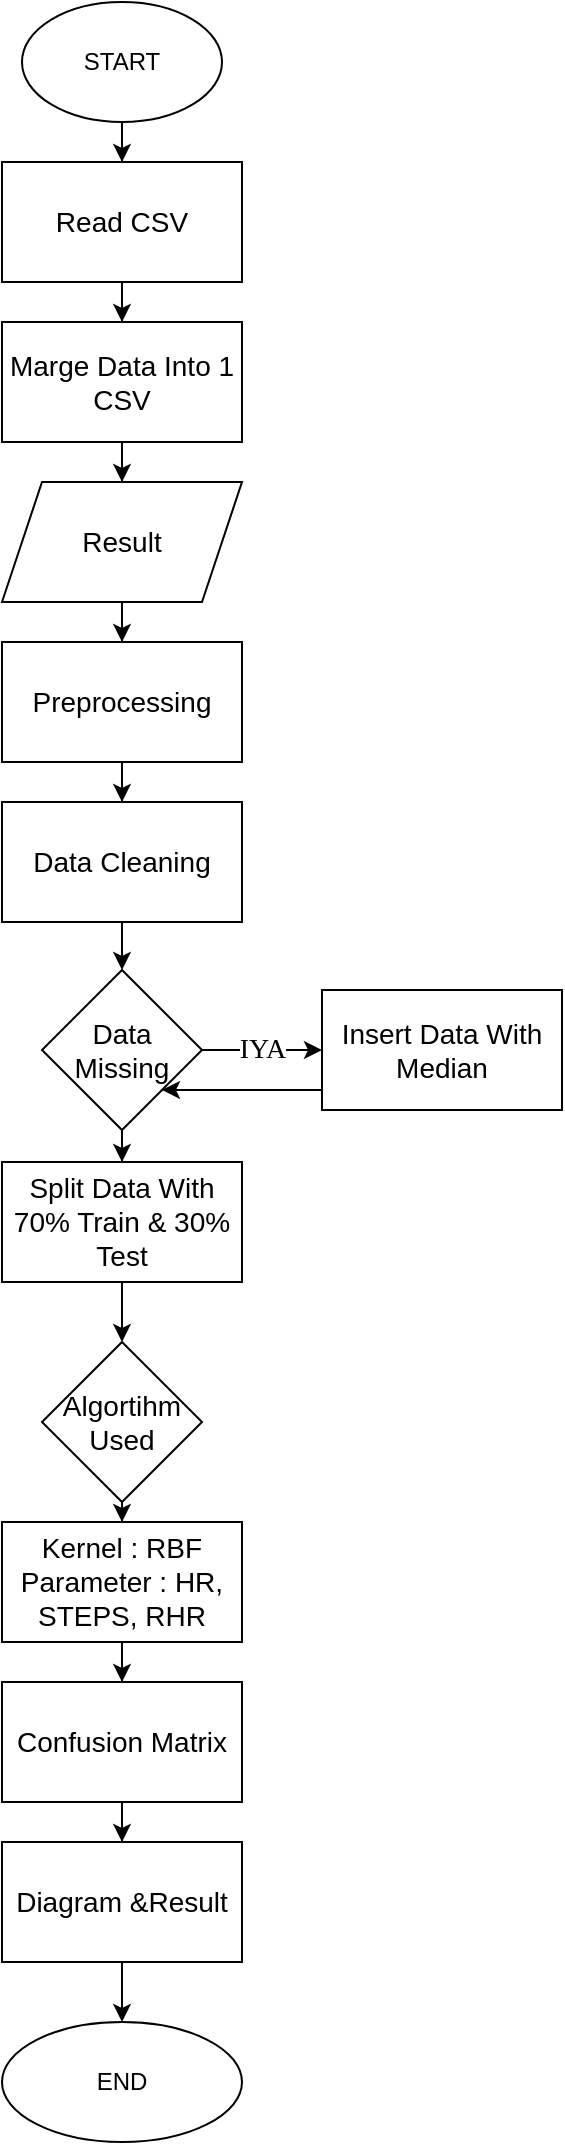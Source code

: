 <mxfile version="20.3.2" type="github">
  <diagram id="IacUqzhPJJ6-IzlOFpVc" name="Page-1">
    <mxGraphModel dx="1022" dy="403" grid="1" gridSize="10" guides="1" tooltips="1" connect="1" arrows="1" fold="1" page="1" pageScale="1" pageWidth="850" pageHeight="1100" math="0" shadow="0">
      <root>
        <mxCell id="0" />
        <mxCell id="1" parent="0" />
        <mxCell id="aBnuckODLoz87fu0lQgC-4" value="" style="edgeStyle=orthogonalEdgeStyle;rounded=0;orthogonalLoop=1;jettySize=auto;html=1;fontFamily=Times New Roman;fontSize=14;" edge="1" parent="1" source="aBnuckODLoz87fu0lQgC-2" target="aBnuckODLoz87fu0lQgC-3">
          <mxGeometry relative="1" as="geometry" />
        </mxCell>
        <mxCell id="aBnuckODLoz87fu0lQgC-2" value="START" style="ellipse;whiteSpace=wrap;html=1;" vertex="1" parent="1">
          <mxGeometry x="150" y="200" width="100" height="60" as="geometry" />
        </mxCell>
        <mxCell id="aBnuckODLoz87fu0lQgC-6" value="" style="edgeStyle=orthogonalEdgeStyle;rounded=0;orthogonalLoop=1;jettySize=auto;html=1;fontFamily=Times New Roman;fontSize=14;" edge="1" parent="1" source="aBnuckODLoz87fu0lQgC-3" target="aBnuckODLoz87fu0lQgC-5">
          <mxGeometry relative="1" as="geometry" />
        </mxCell>
        <mxCell id="aBnuckODLoz87fu0lQgC-3" value="&lt;font style=&quot;font-size: 14px;&quot;&gt;Read CSV&lt;/font&gt;" style="whiteSpace=wrap;html=1;" vertex="1" parent="1">
          <mxGeometry x="140" y="280" width="120" height="60" as="geometry" />
        </mxCell>
        <mxCell id="aBnuckODLoz87fu0lQgC-10" value="" style="edgeStyle=orthogonalEdgeStyle;rounded=0;orthogonalLoop=1;jettySize=auto;html=1;fontFamily=Times New Roman;fontSize=14;" edge="1" parent="1" source="aBnuckODLoz87fu0lQgC-5" target="aBnuckODLoz87fu0lQgC-9">
          <mxGeometry relative="1" as="geometry" />
        </mxCell>
        <mxCell id="aBnuckODLoz87fu0lQgC-5" value="&lt;span style=&quot;font-size: 14px;&quot;&gt;Marge Data Into 1 CSV&lt;/span&gt;" style="whiteSpace=wrap;html=1;" vertex="1" parent="1">
          <mxGeometry x="140" y="360" width="120" height="60" as="geometry" />
        </mxCell>
        <mxCell id="aBnuckODLoz87fu0lQgC-12" value="" style="edgeStyle=orthogonalEdgeStyle;rounded=0;orthogonalLoop=1;jettySize=auto;html=1;fontFamily=Times New Roman;fontSize=14;" edge="1" parent="1" source="aBnuckODLoz87fu0lQgC-9" target="aBnuckODLoz87fu0lQgC-11">
          <mxGeometry relative="1" as="geometry" />
        </mxCell>
        <mxCell id="aBnuckODLoz87fu0lQgC-9" value="&lt;font style=&quot;font-size: 14px;&quot;&gt;Result&lt;/font&gt;" style="shape=parallelogram;perimeter=parallelogramPerimeter;whiteSpace=wrap;html=1;fixedSize=1;" vertex="1" parent="1">
          <mxGeometry x="140" y="440" width="120" height="60" as="geometry" />
        </mxCell>
        <mxCell id="aBnuckODLoz87fu0lQgC-14" value="" style="edgeStyle=orthogonalEdgeStyle;rounded=0;orthogonalLoop=1;jettySize=auto;html=1;fontFamily=Times New Roman;fontSize=14;" edge="1" parent="1" source="aBnuckODLoz87fu0lQgC-11" target="aBnuckODLoz87fu0lQgC-13">
          <mxGeometry relative="1" as="geometry" />
        </mxCell>
        <mxCell id="aBnuckODLoz87fu0lQgC-11" value="&lt;span style=&quot;font-size: 14px;&quot;&gt;Preprocessing&lt;/span&gt;" style="whiteSpace=wrap;html=1;" vertex="1" parent="1">
          <mxGeometry x="140" y="520" width="120" height="60" as="geometry" />
        </mxCell>
        <mxCell id="aBnuckODLoz87fu0lQgC-16" value="" style="edgeStyle=orthogonalEdgeStyle;rounded=0;orthogonalLoop=1;jettySize=auto;html=1;fontFamily=Times New Roman;fontSize=14;" edge="1" parent="1" source="aBnuckODLoz87fu0lQgC-13" target="aBnuckODLoz87fu0lQgC-15">
          <mxGeometry relative="1" as="geometry" />
        </mxCell>
        <mxCell id="aBnuckODLoz87fu0lQgC-13" value="&lt;span style=&quot;font-size: 14px;&quot;&gt;Data Cleaning&lt;/span&gt;" style="whiteSpace=wrap;html=1;" vertex="1" parent="1">
          <mxGeometry x="140" y="600" width="120" height="60" as="geometry" />
        </mxCell>
        <mxCell id="aBnuckODLoz87fu0lQgC-18" value="IYA" style="edgeStyle=orthogonalEdgeStyle;rounded=0;orthogonalLoop=1;jettySize=auto;html=1;fontFamily=Times New Roman;fontSize=14;" edge="1" parent="1" source="aBnuckODLoz87fu0lQgC-15" target="aBnuckODLoz87fu0lQgC-17">
          <mxGeometry relative="1" as="geometry" />
        </mxCell>
        <mxCell id="aBnuckODLoz87fu0lQgC-20" value="" style="edgeStyle=orthogonalEdgeStyle;rounded=0;orthogonalLoop=1;jettySize=auto;html=1;fontFamily=Times New Roman;fontSize=14;" edge="1" parent="1" source="aBnuckODLoz87fu0lQgC-15" target="aBnuckODLoz87fu0lQgC-19">
          <mxGeometry relative="1" as="geometry" />
        </mxCell>
        <mxCell id="aBnuckODLoz87fu0lQgC-15" value="&lt;font style=&quot;font-size: 14px;&quot;&gt;Data Missing&lt;/font&gt;" style="rhombus;whiteSpace=wrap;html=1;" vertex="1" parent="1">
          <mxGeometry x="160" y="684" width="80" height="80" as="geometry" />
        </mxCell>
        <mxCell id="aBnuckODLoz87fu0lQgC-35" value="" style="edgeStyle=orthogonalEdgeStyle;rounded=0;orthogonalLoop=1;jettySize=auto;html=1;fontFamily=Helvetica;fontSize=14;entryX=1;entryY=1;entryDx=0;entryDy=0;" edge="1" parent="1" source="aBnuckODLoz87fu0lQgC-17" target="aBnuckODLoz87fu0lQgC-15">
          <mxGeometry relative="1" as="geometry">
            <mxPoint x="360" y="834" as="targetPoint" />
            <Array as="points">
              <mxPoint x="280" y="744" />
              <mxPoint x="280" y="744" />
            </Array>
          </mxGeometry>
        </mxCell>
        <mxCell id="aBnuckODLoz87fu0lQgC-17" value="&lt;font style=&quot;font-size: 14px;&quot;&gt;Insert Data With Median&lt;/font&gt;" style="whiteSpace=wrap;html=1;" vertex="1" parent="1">
          <mxGeometry x="300" y="694" width="120" height="60" as="geometry" />
        </mxCell>
        <mxCell id="aBnuckODLoz87fu0lQgC-22" value="" style="edgeStyle=orthogonalEdgeStyle;rounded=0;orthogonalLoop=1;jettySize=auto;html=1;fontFamily=Helvetica;fontSize=14;" edge="1" parent="1" source="aBnuckODLoz87fu0lQgC-19" target="aBnuckODLoz87fu0lQgC-21">
          <mxGeometry relative="1" as="geometry" />
        </mxCell>
        <mxCell id="aBnuckODLoz87fu0lQgC-19" value="&lt;font style=&quot;font-size: 14px;&quot;&gt;Split Data With 70% Train &amp;amp; 30% Test&lt;/font&gt;" style="whiteSpace=wrap;html=1;" vertex="1" parent="1">
          <mxGeometry x="140" y="780" width="120" height="60" as="geometry" />
        </mxCell>
        <mxCell id="aBnuckODLoz87fu0lQgC-24" value="" style="edgeStyle=orthogonalEdgeStyle;rounded=0;orthogonalLoop=1;jettySize=auto;html=1;fontFamily=Helvetica;fontSize=14;" edge="1" parent="1" source="aBnuckODLoz87fu0lQgC-21" target="aBnuckODLoz87fu0lQgC-23">
          <mxGeometry relative="1" as="geometry" />
        </mxCell>
        <mxCell id="aBnuckODLoz87fu0lQgC-21" value="&lt;font style=&quot;font-size: 14px;&quot;&gt;Algortihm Used&lt;/font&gt;" style="rhombus;whiteSpace=wrap;html=1;" vertex="1" parent="1">
          <mxGeometry x="160" y="870" width="80" height="80" as="geometry" />
        </mxCell>
        <mxCell id="aBnuckODLoz87fu0lQgC-26" value="" style="edgeStyle=orthogonalEdgeStyle;rounded=0;orthogonalLoop=1;jettySize=auto;html=1;fontFamily=Helvetica;fontSize=14;" edge="1" parent="1" source="aBnuckODLoz87fu0lQgC-23" target="aBnuckODLoz87fu0lQgC-25">
          <mxGeometry relative="1" as="geometry" />
        </mxCell>
        <mxCell id="aBnuckODLoz87fu0lQgC-23" value="&lt;font style=&quot;font-size: 14px;&quot;&gt;Kernel : RBF&lt;br&gt;Parameter : HR, STEPS, RHR&lt;/font&gt;" style="whiteSpace=wrap;html=1;" vertex="1" parent="1">
          <mxGeometry x="140" y="960" width="120" height="60" as="geometry" />
        </mxCell>
        <mxCell id="aBnuckODLoz87fu0lQgC-28" value="" style="edgeStyle=orthogonalEdgeStyle;rounded=0;orthogonalLoop=1;jettySize=auto;html=1;fontFamily=Helvetica;fontSize=14;" edge="1" parent="1" source="aBnuckODLoz87fu0lQgC-25" target="aBnuckODLoz87fu0lQgC-27">
          <mxGeometry relative="1" as="geometry" />
        </mxCell>
        <mxCell id="aBnuckODLoz87fu0lQgC-25" value="&lt;span style=&quot;font-size: 14px;&quot;&gt;Confusion Matrix&lt;/span&gt;" style="whiteSpace=wrap;html=1;" vertex="1" parent="1">
          <mxGeometry x="140" y="1040" width="120" height="60" as="geometry" />
        </mxCell>
        <mxCell id="aBnuckODLoz87fu0lQgC-32" value="" style="edgeStyle=orthogonalEdgeStyle;rounded=0;orthogonalLoop=1;jettySize=auto;html=1;fontFamily=Helvetica;fontSize=14;" edge="1" parent="1" source="aBnuckODLoz87fu0lQgC-27" target="aBnuckODLoz87fu0lQgC-31">
          <mxGeometry relative="1" as="geometry" />
        </mxCell>
        <mxCell id="aBnuckODLoz87fu0lQgC-27" value="&lt;span style=&quot;font-size: 14px;&quot;&gt;Diagram &amp;amp;Result&lt;/span&gt;" style="whiteSpace=wrap;html=1;" vertex="1" parent="1">
          <mxGeometry x="140" y="1120" width="120" height="60" as="geometry" />
        </mxCell>
        <mxCell id="aBnuckODLoz87fu0lQgC-31" value="END" style="ellipse;whiteSpace=wrap;html=1;" vertex="1" parent="1">
          <mxGeometry x="140" y="1210" width="120" height="60" as="geometry" />
        </mxCell>
      </root>
    </mxGraphModel>
  </diagram>
</mxfile>
